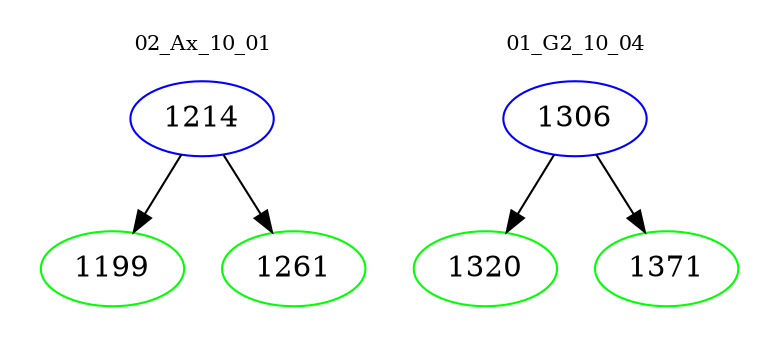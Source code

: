 digraph{
subgraph cluster_0 {
color = white
label = "02_Ax_10_01";
fontsize=10;
T0_1214 [label="1214", color="blue"]
T0_1214 -> T0_1199 [color="black"]
T0_1199 [label="1199", color="green"]
T0_1214 -> T0_1261 [color="black"]
T0_1261 [label="1261", color="green"]
}
subgraph cluster_1 {
color = white
label = "01_G2_10_04";
fontsize=10;
T1_1306 [label="1306", color="blue"]
T1_1306 -> T1_1320 [color="black"]
T1_1320 [label="1320", color="green"]
T1_1306 -> T1_1371 [color="black"]
T1_1371 [label="1371", color="green"]
}
}
